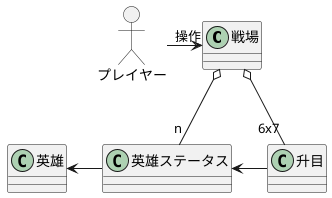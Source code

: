 @startuml
allow_mixing
class "戦場" as Entity {
}

class "升目" as Square {
}

class "英雄ステータス" as Hero {
}

class "英雄" as BaseHero {
}

Actor "プレイヤー" as Player
Player "操作" -> Entity
Entity  o-- "n" Hero
Entity  o-- "6x7" Square
Hero <- Square
BaseHero <- Hero
@enduml